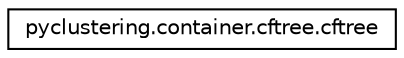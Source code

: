 digraph "Graphical Class Hierarchy"
{
 // INTERACTIVE_SVG=YES
 // LATEX_PDF_SIZE
  edge [fontname="Helvetica",fontsize="10",labelfontname="Helvetica",labelfontsize="10"];
  node [fontname="Helvetica",fontsize="10",shape=record];
  rankdir="LR";
  Node0 [label="pyclustering.container.cftree.cftree",height=0.2,width=0.4,color="black", fillcolor="white", style="filled",URL="$df/d8f/classpyclustering_1_1container_1_1cftree_1_1cftree.html",tooltip="CF-Tree representation."];
}
